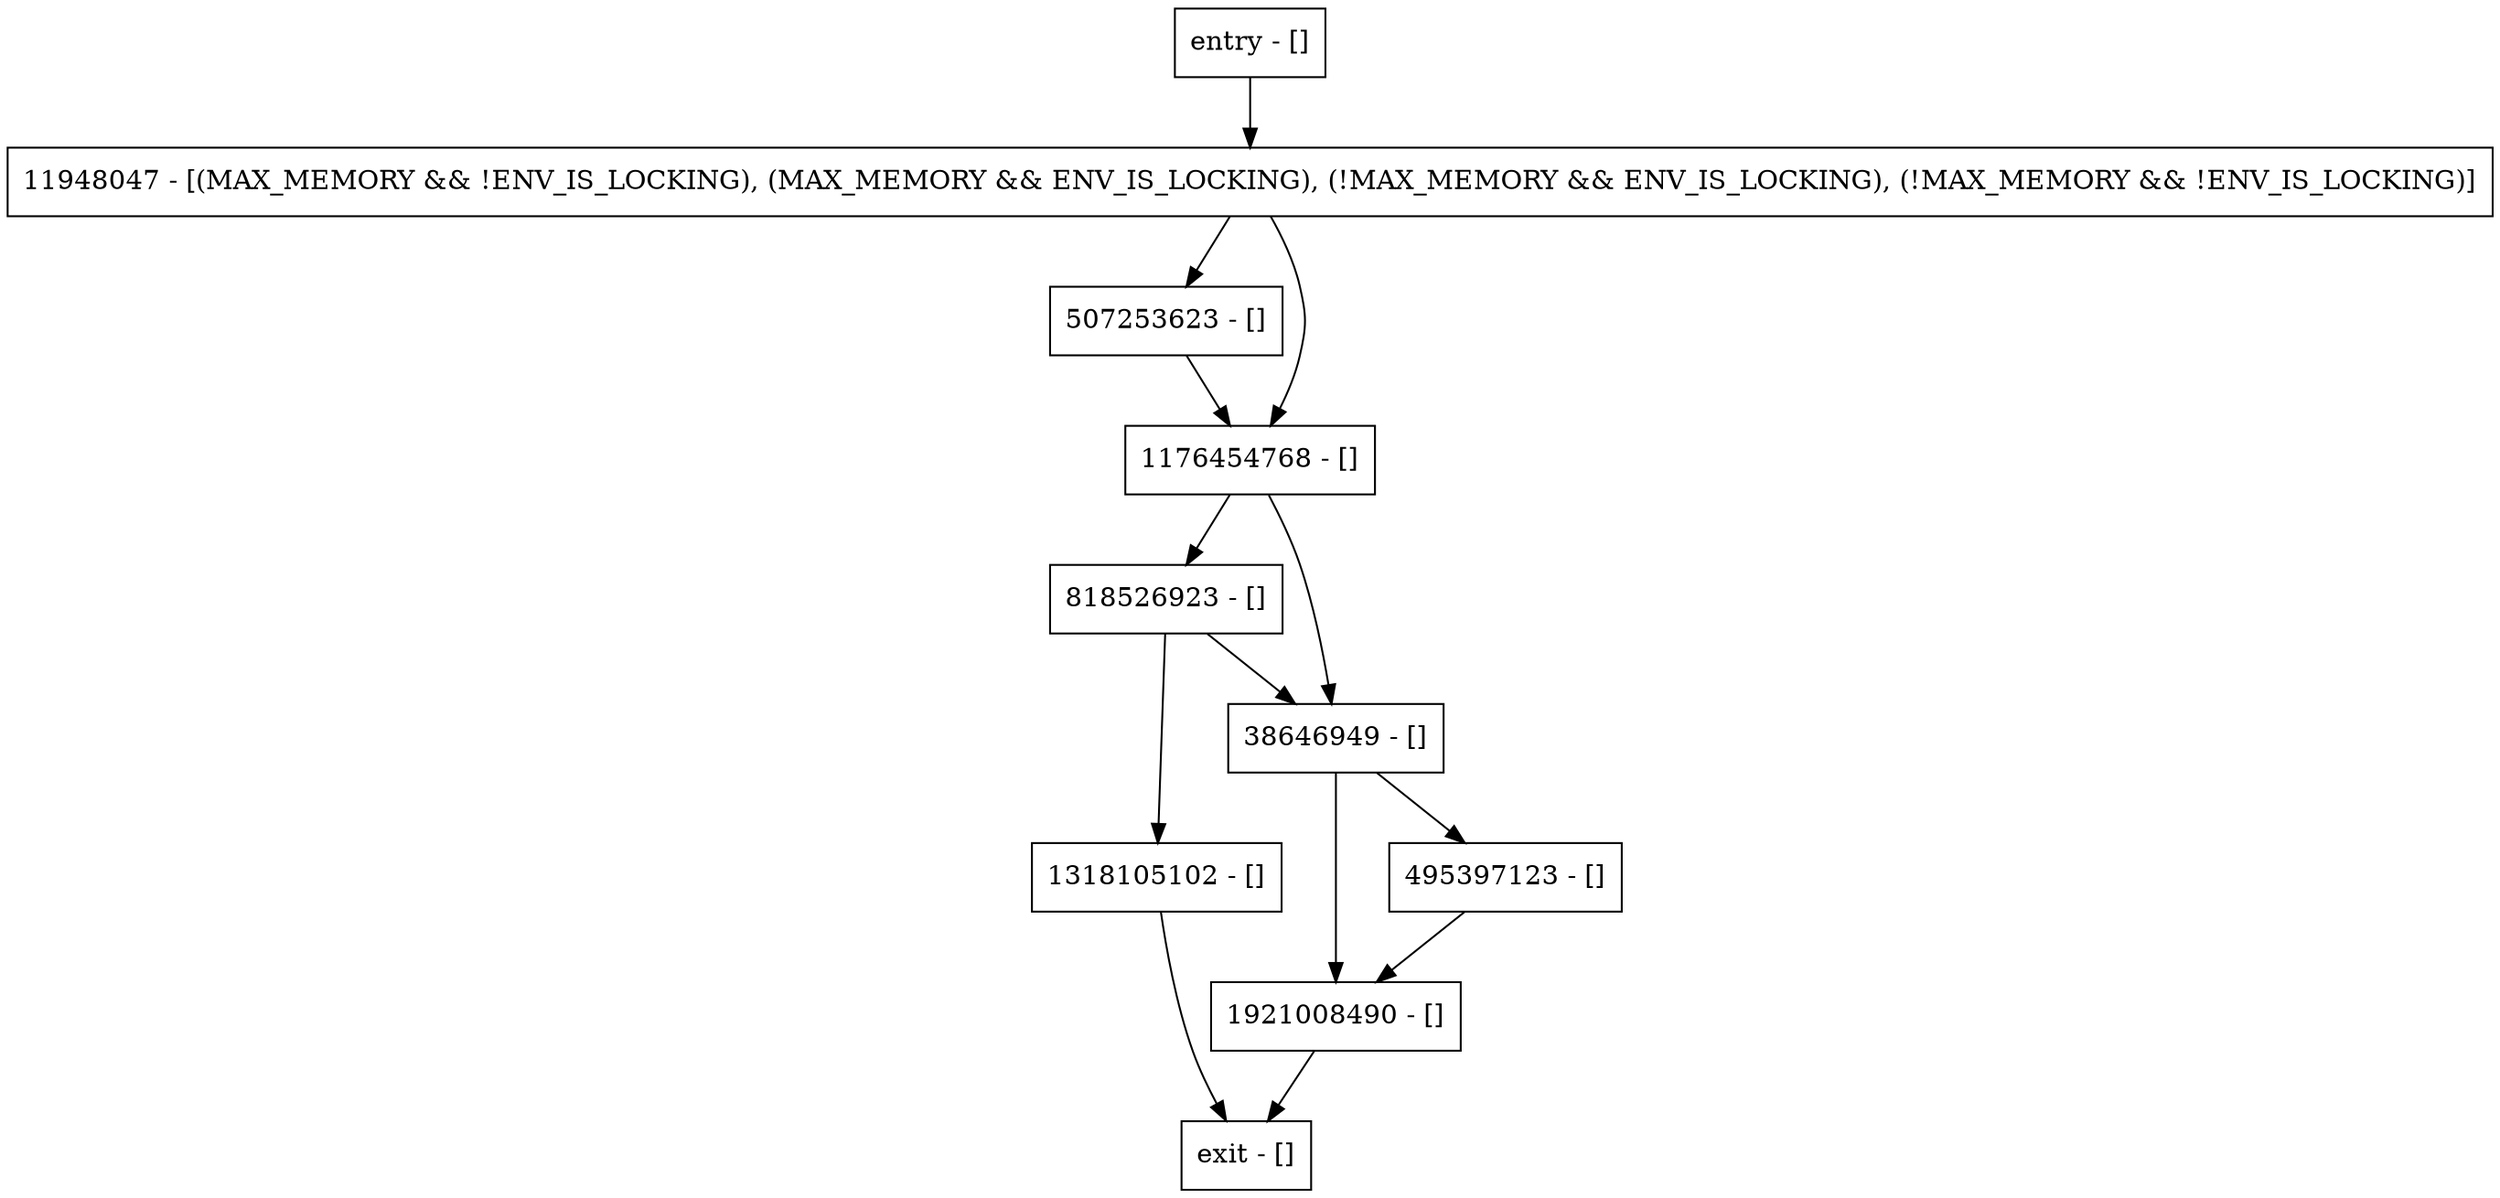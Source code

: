 digraph stop {
node [shape=record];
11948047 [label="11948047 - [(MAX_MEMORY && !ENV_IS_LOCKING), (MAX_MEMORY && ENV_IS_LOCKING), (!MAX_MEMORY && ENV_IS_LOCKING), (!MAX_MEMORY && !ENV_IS_LOCKING)]"];
entry [label="entry - []"];
exit [label="exit - []"];
1318105102 [label="1318105102 - []"];
1921008490 [label="1921008490 - []"];
495397123 [label="495397123 - []"];
818526923 [label="818526923 - []"];
507253623 [label="507253623 - []"];
1176454768 [label="1176454768 - []"];
38646949 [label="38646949 - []"];
entry;
exit;
11948047 -> 507253623;
11948047 -> 1176454768;
entry -> 11948047;
1318105102 -> exit;
1921008490 -> exit;
495397123 -> 1921008490;
818526923 -> 1318105102;
818526923 -> 38646949;
507253623 -> 1176454768;
1176454768 -> 818526923;
1176454768 -> 38646949;
38646949 -> 1921008490;
38646949 -> 495397123;
}
